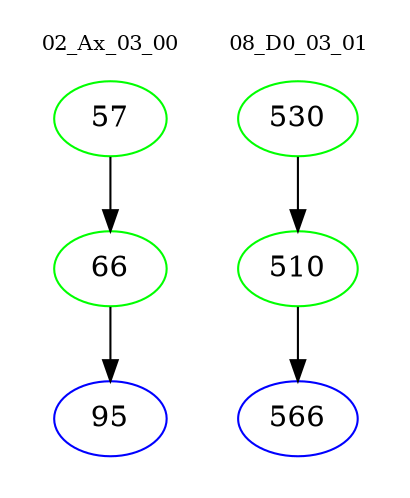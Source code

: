 digraph{
subgraph cluster_0 {
color = white
label = "02_Ax_03_00";
fontsize=10;
T0_57 [label="57", color="green"]
T0_57 -> T0_66 [color="black"]
T0_66 [label="66", color="green"]
T0_66 -> T0_95 [color="black"]
T0_95 [label="95", color="blue"]
}
subgraph cluster_1 {
color = white
label = "08_D0_03_01";
fontsize=10;
T1_530 [label="530", color="green"]
T1_530 -> T1_510 [color="black"]
T1_510 [label="510", color="green"]
T1_510 -> T1_566 [color="black"]
T1_566 [label="566", color="blue"]
}
}
